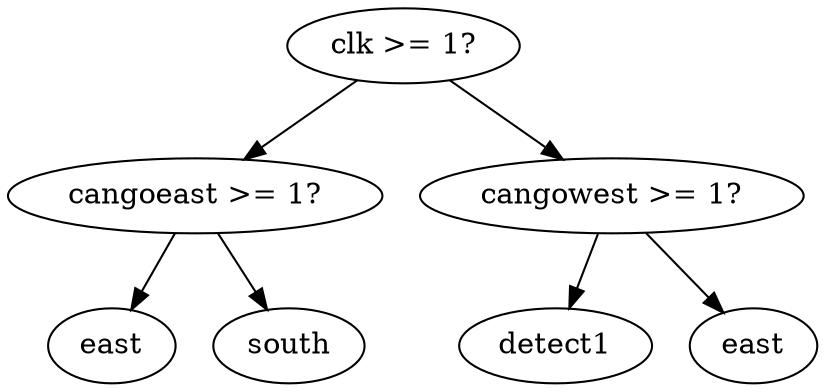 digraph tree {
    "0x0" [label="clk >= 1?"];
    "0x1" [label="cangoeast >= 1?"];
    "0x2" [label="east"];
    "0x3" [label="south"];
    "0x4" [label="cangowest >= 1?"];
    "0x5" [label="detect1"];
    "0x6" [label="east"];
    "0x0" -> "0x1";
    "0x0" -> "0x4";
    "0x1" -> "0x2";
    "0x1" -> "0x3";
    "0x4" -> "0x5";
    "0x4" -> "0x6";
}
